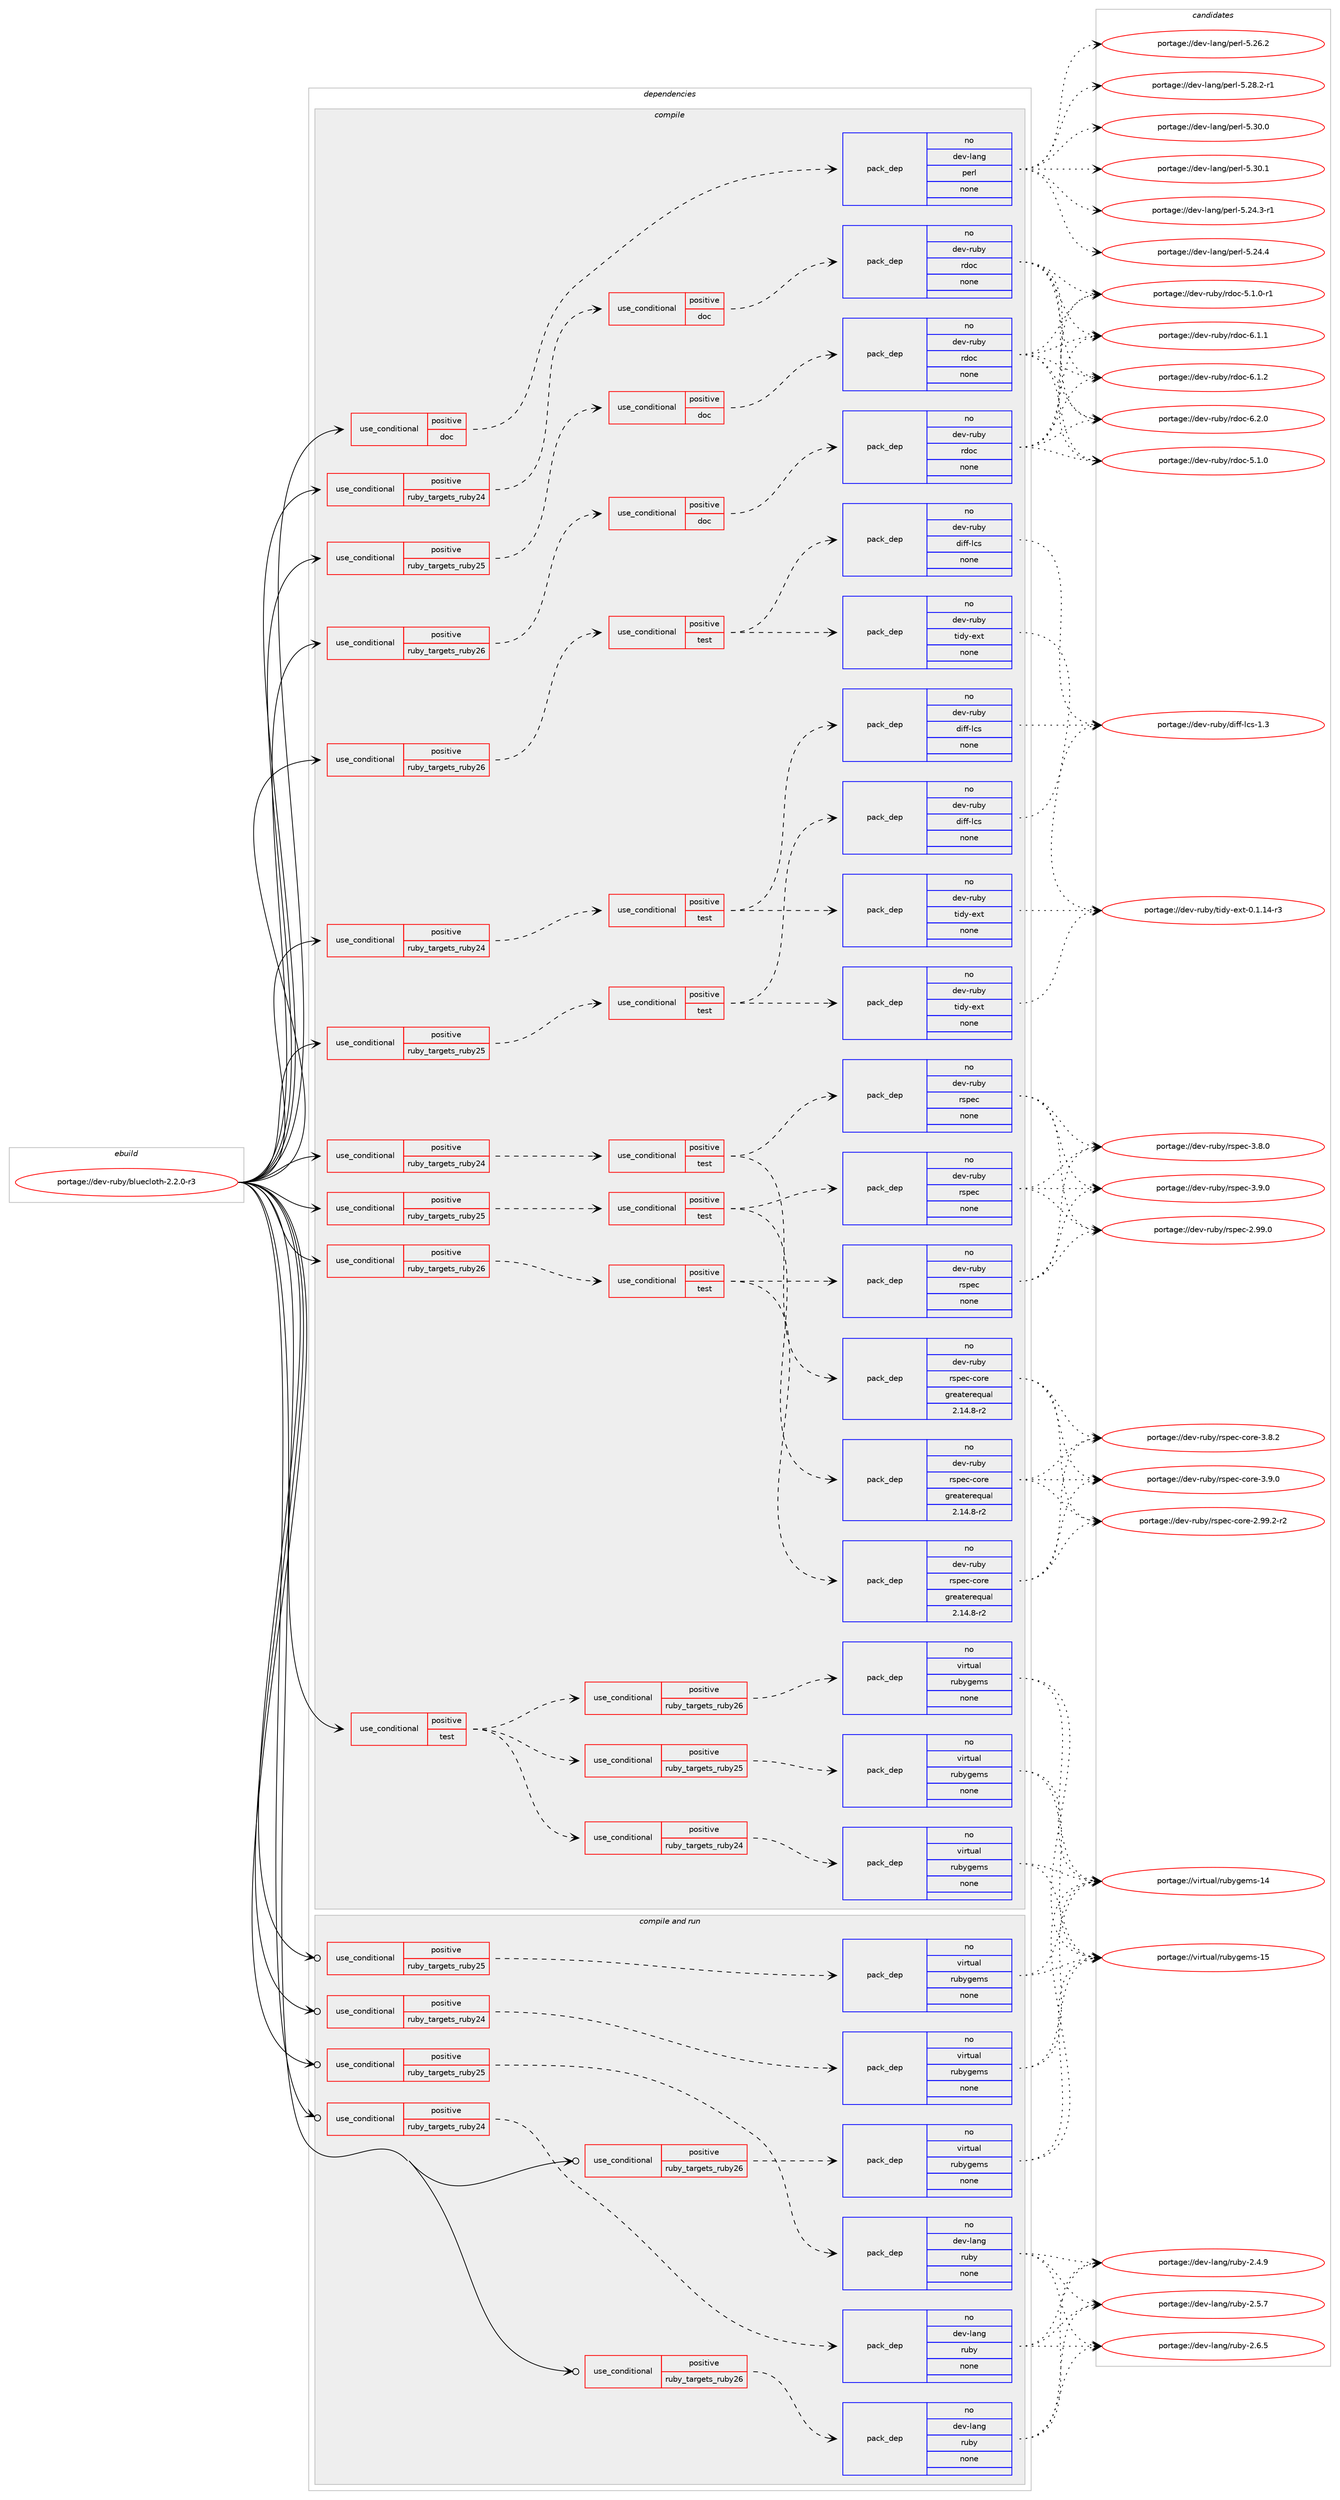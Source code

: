 digraph prolog {

# *************
# Graph options
# *************

newrank=true;
concentrate=true;
compound=true;
graph [rankdir=LR,fontname=Helvetica,fontsize=10,ranksep=1.5];#, ranksep=2.5, nodesep=0.2];
edge  [arrowhead=vee];
node  [fontname=Helvetica,fontsize=10];

# **********
# The ebuild
# **********

subgraph cluster_leftcol {
color=gray;
rank=same;
label=<<i>ebuild</i>>;
id [label="portage://dev-ruby/bluecloth-2.2.0-r3", color=red, width=4, href="../dev-ruby/bluecloth-2.2.0-r3.svg"];
}

# ****************
# The dependencies
# ****************

subgraph cluster_midcol {
color=gray;
label=<<i>dependencies</i>>;
subgraph cluster_compile {
fillcolor="#eeeeee";
style=filled;
label=<<i>compile</i>>;
subgraph cond48482 {
dependency214003 [label=<<TABLE BORDER="0" CELLBORDER="1" CELLSPACING="0" CELLPADDING="4"><TR><TD ROWSPAN="3" CELLPADDING="10">use_conditional</TD></TR><TR><TD>positive</TD></TR><TR><TD>doc</TD></TR></TABLE>>, shape=none, color=red];
subgraph pack162049 {
dependency214004 [label=<<TABLE BORDER="0" CELLBORDER="1" CELLSPACING="0" CELLPADDING="4" WIDTH="220"><TR><TD ROWSPAN="6" CELLPADDING="30">pack_dep</TD></TR><TR><TD WIDTH="110">no</TD></TR><TR><TD>dev-lang</TD></TR><TR><TD>perl</TD></TR><TR><TD>none</TD></TR><TR><TD></TD></TR></TABLE>>, shape=none, color=blue];
}
dependency214003:e -> dependency214004:w [weight=20,style="dashed",arrowhead="vee"];
}
id:e -> dependency214003:w [weight=20,style="solid",arrowhead="vee"];
subgraph cond48483 {
dependency214005 [label=<<TABLE BORDER="0" CELLBORDER="1" CELLSPACING="0" CELLPADDING="4"><TR><TD ROWSPAN="3" CELLPADDING="10">use_conditional</TD></TR><TR><TD>positive</TD></TR><TR><TD>ruby_targets_ruby24</TD></TR></TABLE>>, shape=none, color=red];
subgraph cond48484 {
dependency214006 [label=<<TABLE BORDER="0" CELLBORDER="1" CELLSPACING="0" CELLPADDING="4"><TR><TD ROWSPAN="3" CELLPADDING="10">use_conditional</TD></TR><TR><TD>positive</TD></TR><TR><TD>doc</TD></TR></TABLE>>, shape=none, color=red];
subgraph pack162050 {
dependency214007 [label=<<TABLE BORDER="0" CELLBORDER="1" CELLSPACING="0" CELLPADDING="4" WIDTH="220"><TR><TD ROWSPAN="6" CELLPADDING="30">pack_dep</TD></TR><TR><TD WIDTH="110">no</TD></TR><TR><TD>dev-ruby</TD></TR><TR><TD>rdoc</TD></TR><TR><TD>none</TD></TR><TR><TD></TD></TR></TABLE>>, shape=none, color=blue];
}
dependency214006:e -> dependency214007:w [weight=20,style="dashed",arrowhead="vee"];
}
dependency214005:e -> dependency214006:w [weight=20,style="dashed",arrowhead="vee"];
}
id:e -> dependency214005:w [weight=20,style="solid",arrowhead="vee"];
subgraph cond48485 {
dependency214008 [label=<<TABLE BORDER="0" CELLBORDER="1" CELLSPACING="0" CELLPADDING="4"><TR><TD ROWSPAN="3" CELLPADDING="10">use_conditional</TD></TR><TR><TD>positive</TD></TR><TR><TD>ruby_targets_ruby24</TD></TR></TABLE>>, shape=none, color=red];
subgraph cond48486 {
dependency214009 [label=<<TABLE BORDER="0" CELLBORDER="1" CELLSPACING="0" CELLPADDING="4"><TR><TD ROWSPAN="3" CELLPADDING="10">use_conditional</TD></TR><TR><TD>positive</TD></TR><TR><TD>test</TD></TR></TABLE>>, shape=none, color=red];
subgraph pack162051 {
dependency214010 [label=<<TABLE BORDER="0" CELLBORDER="1" CELLSPACING="0" CELLPADDING="4" WIDTH="220"><TR><TD ROWSPAN="6" CELLPADDING="30">pack_dep</TD></TR><TR><TD WIDTH="110">no</TD></TR><TR><TD>dev-ruby</TD></TR><TR><TD>diff-lcs</TD></TR><TR><TD>none</TD></TR><TR><TD></TD></TR></TABLE>>, shape=none, color=blue];
}
dependency214009:e -> dependency214010:w [weight=20,style="dashed",arrowhead="vee"];
subgraph pack162052 {
dependency214011 [label=<<TABLE BORDER="0" CELLBORDER="1" CELLSPACING="0" CELLPADDING="4" WIDTH="220"><TR><TD ROWSPAN="6" CELLPADDING="30">pack_dep</TD></TR><TR><TD WIDTH="110">no</TD></TR><TR><TD>dev-ruby</TD></TR><TR><TD>tidy-ext</TD></TR><TR><TD>none</TD></TR><TR><TD></TD></TR></TABLE>>, shape=none, color=blue];
}
dependency214009:e -> dependency214011:w [weight=20,style="dashed",arrowhead="vee"];
}
dependency214008:e -> dependency214009:w [weight=20,style="dashed",arrowhead="vee"];
}
id:e -> dependency214008:w [weight=20,style="solid",arrowhead="vee"];
subgraph cond48487 {
dependency214012 [label=<<TABLE BORDER="0" CELLBORDER="1" CELLSPACING="0" CELLPADDING="4"><TR><TD ROWSPAN="3" CELLPADDING="10">use_conditional</TD></TR><TR><TD>positive</TD></TR><TR><TD>ruby_targets_ruby24</TD></TR></TABLE>>, shape=none, color=red];
subgraph cond48488 {
dependency214013 [label=<<TABLE BORDER="0" CELLBORDER="1" CELLSPACING="0" CELLPADDING="4"><TR><TD ROWSPAN="3" CELLPADDING="10">use_conditional</TD></TR><TR><TD>positive</TD></TR><TR><TD>test</TD></TR></TABLE>>, shape=none, color=red];
subgraph pack162053 {
dependency214014 [label=<<TABLE BORDER="0" CELLBORDER="1" CELLSPACING="0" CELLPADDING="4" WIDTH="220"><TR><TD ROWSPAN="6" CELLPADDING="30">pack_dep</TD></TR><TR><TD WIDTH="110">no</TD></TR><TR><TD>dev-ruby</TD></TR><TR><TD>rspec</TD></TR><TR><TD>none</TD></TR><TR><TD></TD></TR></TABLE>>, shape=none, color=blue];
}
dependency214013:e -> dependency214014:w [weight=20,style="dashed",arrowhead="vee"];
subgraph pack162054 {
dependency214015 [label=<<TABLE BORDER="0" CELLBORDER="1" CELLSPACING="0" CELLPADDING="4" WIDTH="220"><TR><TD ROWSPAN="6" CELLPADDING="30">pack_dep</TD></TR><TR><TD WIDTH="110">no</TD></TR><TR><TD>dev-ruby</TD></TR><TR><TD>rspec-core</TD></TR><TR><TD>greaterequal</TD></TR><TR><TD>2.14.8-r2</TD></TR></TABLE>>, shape=none, color=blue];
}
dependency214013:e -> dependency214015:w [weight=20,style="dashed",arrowhead="vee"];
}
dependency214012:e -> dependency214013:w [weight=20,style="dashed",arrowhead="vee"];
}
id:e -> dependency214012:w [weight=20,style="solid",arrowhead="vee"];
subgraph cond48489 {
dependency214016 [label=<<TABLE BORDER="0" CELLBORDER="1" CELLSPACING="0" CELLPADDING="4"><TR><TD ROWSPAN="3" CELLPADDING="10">use_conditional</TD></TR><TR><TD>positive</TD></TR><TR><TD>ruby_targets_ruby25</TD></TR></TABLE>>, shape=none, color=red];
subgraph cond48490 {
dependency214017 [label=<<TABLE BORDER="0" CELLBORDER="1" CELLSPACING="0" CELLPADDING="4"><TR><TD ROWSPAN="3" CELLPADDING="10">use_conditional</TD></TR><TR><TD>positive</TD></TR><TR><TD>doc</TD></TR></TABLE>>, shape=none, color=red];
subgraph pack162055 {
dependency214018 [label=<<TABLE BORDER="0" CELLBORDER="1" CELLSPACING="0" CELLPADDING="4" WIDTH="220"><TR><TD ROWSPAN="6" CELLPADDING="30">pack_dep</TD></TR><TR><TD WIDTH="110">no</TD></TR><TR><TD>dev-ruby</TD></TR><TR><TD>rdoc</TD></TR><TR><TD>none</TD></TR><TR><TD></TD></TR></TABLE>>, shape=none, color=blue];
}
dependency214017:e -> dependency214018:w [weight=20,style="dashed",arrowhead="vee"];
}
dependency214016:e -> dependency214017:w [weight=20,style="dashed",arrowhead="vee"];
}
id:e -> dependency214016:w [weight=20,style="solid",arrowhead="vee"];
subgraph cond48491 {
dependency214019 [label=<<TABLE BORDER="0" CELLBORDER="1" CELLSPACING="0" CELLPADDING="4"><TR><TD ROWSPAN="3" CELLPADDING="10">use_conditional</TD></TR><TR><TD>positive</TD></TR><TR><TD>ruby_targets_ruby25</TD></TR></TABLE>>, shape=none, color=red];
subgraph cond48492 {
dependency214020 [label=<<TABLE BORDER="0" CELLBORDER="1" CELLSPACING="0" CELLPADDING="4"><TR><TD ROWSPAN="3" CELLPADDING="10">use_conditional</TD></TR><TR><TD>positive</TD></TR><TR><TD>test</TD></TR></TABLE>>, shape=none, color=red];
subgraph pack162056 {
dependency214021 [label=<<TABLE BORDER="0" CELLBORDER="1" CELLSPACING="0" CELLPADDING="4" WIDTH="220"><TR><TD ROWSPAN="6" CELLPADDING="30">pack_dep</TD></TR><TR><TD WIDTH="110">no</TD></TR><TR><TD>dev-ruby</TD></TR><TR><TD>diff-lcs</TD></TR><TR><TD>none</TD></TR><TR><TD></TD></TR></TABLE>>, shape=none, color=blue];
}
dependency214020:e -> dependency214021:w [weight=20,style="dashed",arrowhead="vee"];
subgraph pack162057 {
dependency214022 [label=<<TABLE BORDER="0" CELLBORDER="1" CELLSPACING="0" CELLPADDING="4" WIDTH="220"><TR><TD ROWSPAN="6" CELLPADDING="30">pack_dep</TD></TR><TR><TD WIDTH="110">no</TD></TR><TR><TD>dev-ruby</TD></TR><TR><TD>tidy-ext</TD></TR><TR><TD>none</TD></TR><TR><TD></TD></TR></TABLE>>, shape=none, color=blue];
}
dependency214020:e -> dependency214022:w [weight=20,style="dashed",arrowhead="vee"];
}
dependency214019:e -> dependency214020:w [weight=20,style="dashed",arrowhead="vee"];
}
id:e -> dependency214019:w [weight=20,style="solid",arrowhead="vee"];
subgraph cond48493 {
dependency214023 [label=<<TABLE BORDER="0" CELLBORDER="1" CELLSPACING="0" CELLPADDING="4"><TR><TD ROWSPAN="3" CELLPADDING="10">use_conditional</TD></TR><TR><TD>positive</TD></TR><TR><TD>ruby_targets_ruby25</TD></TR></TABLE>>, shape=none, color=red];
subgraph cond48494 {
dependency214024 [label=<<TABLE BORDER="0" CELLBORDER="1" CELLSPACING="0" CELLPADDING="4"><TR><TD ROWSPAN="3" CELLPADDING="10">use_conditional</TD></TR><TR><TD>positive</TD></TR><TR><TD>test</TD></TR></TABLE>>, shape=none, color=red];
subgraph pack162058 {
dependency214025 [label=<<TABLE BORDER="0" CELLBORDER="1" CELLSPACING="0" CELLPADDING="4" WIDTH="220"><TR><TD ROWSPAN="6" CELLPADDING="30">pack_dep</TD></TR><TR><TD WIDTH="110">no</TD></TR><TR><TD>dev-ruby</TD></TR><TR><TD>rspec</TD></TR><TR><TD>none</TD></TR><TR><TD></TD></TR></TABLE>>, shape=none, color=blue];
}
dependency214024:e -> dependency214025:w [weight=20,style="dashed",arrowhead="vee"];
subgraph pack162059 {
dependency214026 [label=<<TABLE BORDER="0" CELLBORDER="1" CELLSPACING="0" CELLPADDING="4" WIDTH="220"><TR><TD ROWSPAN="6" CELLPADDING="30">pack_dep</TD></TR><TR><TD WIDTH="110">no</TD></TR><TR><TD>dev-ruby</TD></TR><TR><TD>rspec-core</TD></TR><TR><TD>greaterequal</TD></TR><TR><TD>2.14.8-r2</TD></TR></TABLE>>, shape=none, color=blue];
}
dependency214024:e -> dependency214026:w [weight=20,style="dashed",arrowhead="vee"];
}
dependency214023:e -> dependency214024:w [weight=20,style="dashed",arrowhead="vee"];
}
id:e -> dependency214023:w [weight=20,style="solid",arrowhead="vee"];
subgraph cond48495 {
dependency214027 [label=<<TABLE BORDER="0" CELLBORDER="1" CELLSPACING="0" CELLPADDING="4"><TR><TD ROWSPAN="3" CELLPADDING="10">use_conditional</TD></TR><TR><TD>positive</TD></TR><TR><TD>ruby_targets_ruby26</TD></TR></TABLE>>, shape=none, color=red];
subgraph cond48496 {
dependency214028 [label=<<TABLE BORDER="0" CELLBORDER="1" CELLSPACING="0" CELLPADDING="4"><TR><TD ROWSPAN="3" CELLPADDING="10">use_conditional</TD></TR><TR><TD>positive</TD></TR><TR><TD>doc</TD></TR></TABLE>>, shape=none, color=red];
subgraph pack162060 {
dependency214029 [label=<<TABLE BORDER="0" CELLBORDER="1" CELLSPACING="0" CELLPADDING="4" WIDTH="220"><TR><TD ROWSPAN="6" CELLPADDING="30">pack_dep</TD></TR><TR><TD WIDTH="110">no</TD></TR><TR><TD>dev-ruby</TD></TR><TR><TD>rdoc</TD></TR><TR><TD>none</TD></TR><TR><TD></TD></TR></TABLE>>, shape=none, color=blue];
}
dependency214028:e -> dependency214029:w [weight=20,style="dashed",arrowhead="vee"];
}
dependency214027:e -> dependency214028:w [weight=20,style="dashed",arrowhead="vee"];
}
id:e -> dependency214027:w [weight=20,style="solid",arrowhead="vee"];
subgraph cond48497 {
dependency214030 [label=<<TABLE BORDER="0" CELLBORDER="1" CELLSPACING="0" CELLPADDING="4"><TR><TD ROWSPAN="3" CELLPADDING="10">use_conditional</TD></TR><TR><TD>positive</TD></TR><TR><TD>ruby_targets_ruby26</TD></TR></TABLE>>, shape=none, color=red];
subgraph cond48498 {
dependency214031 [label=<<TABLE BORDER="0" CELLBORDER="1" CELLSPACING="0" CELLPADDING="4"><TR><TD ROWSPAN="3" CELLPADDING="10">use_conditional</TD></TR><TR><TD>positive</TD></TR><TR><TD>test</TD></TR></TABLE>>, shape=none, color=red];
subgraph pack162061 {
dependency214032 [label=<<TABLE BORDER="0" CELLBORDER="1" CELLSPACING="0" CELLPADDING="4" WIDTH="220"><TR><TD ROWSPAN="6" CELLPADDING="30">pack_dep</TD></TR><TR><TD WIDTH="110">no</TD></TR><TR><TD>dev-ruby</TD></TR><TR><TD>diff-lcs</TD></TR><TR><TD>none</TD></TR><TR><TD></TD></TR></TABLE>>, shape=none, color=blue];
}
dependency214031:e -> dependency214032:w [weight=20,style="dashed",arrowhead="vee"];
subgraph pack162062 {
dependency214033 [label=<<TABLE BORDER="0" CELLBORDER="1" CELLSPACING="0" CELLPADDING="4" WIDTH="220"><TR><TD ROWSPAN="6" CELLPADDING="30">pack_dep</TD></TR><TR><TD WIDTH="110">no</TD></TR><TR><TD>dev-ruby</TD></TR><TR><TD>tidy-ext</TD></TR><TR><TD>none</TD></TR><TR><TD></TD></TR></TABLE>>, shape=none, color=blue];
}
dependency214031:e -> dependency214033:w [weight=20,style="dashed",arrowhead="vee"];
}
dependency214030:e -> dependency214031:w [weight=20,style="dashed",arrowhead="vee"];
}
id:e -> dependency214030:w [weight=20,style="solid",arrowhead="vee"];
subgraph cond48499 {
dependency214034 [label=<<TABLE BORDER="0" CELLBORDER="1" CELLSPACING="0" CELLPADDING="4"><TR><TD ROWSPAN="3" CELLPADDING="10">use_conditional</TD></TR><TR><TD>positive</TD></TR><TR><TD>ruby_targets_ruby26</TD></TR></TABLE>>, shape=none, color=red];
subgraph cond48500 {
dependency214035 [label=<<TABLE BORDER="0" CELLBORDER="1" CELLSPACING="0" CELLPADDING="4"><TR><TD ROWSPAN="3" CELLPADDING="10">use_conditional</TD></TR><TR><TD>positive</TD></TR><TR><TD>test</TD></TR></TABLE>>, shape=none, color=red];
subgraph pack162063 {
dependency214036 [label=<<TABLE BORDER="0" CELLBORDER="1" CELLSPACING="0" CELLPADDING="4" WIDTH="220"><TR><TD ROWSPAN="6" CELLPADDING="30">pack_dep</TD></TR><TR><TD WIDTH="110">no</TD></TR><TR><TD>dev-ruby</TD></TR><TR><TD>rspec</TD></TR><TR><TD>none</TD></TR><TR><TD></TD></TR></TABLE>>, shape=none, color=blue];
}
dependency214035:e -> dependency214036:w [weight=20,style="dashed",arrowhead="vee"];
subgraph pack162064 {
dependency214037 [label=<<TABLE BORDER="0" CELLBORDER="1" CELLSPACING="0" CELLPADDING="4" WIDTH="220"><TR><TD ROWSPAN="6" CELLPADDING="30">pack_dep</TD></TR><TR><TD WIDTH="110">no</TD></TR><TR><TD>dev-ruby</TD></TR><TR><TD>rspec-core</TD></TR><TR><TD>greaterequal</TD></TR><TR><TD>2.14.8-r2</TD></TR></TABLE>>, shape=none, color=blue];
}
dependency214035:e -> dependency214037:w [weight=20,style="dashed",arrowhead="vee"];
}
dependency214034:e -> dependency214035:w [weight=20,style="dashed",arrowhead="vee"];
}
id:e -> dependency214034:w [weight=20,style="solid",arrowhead="vee"];
subgraph cond48501 {
dependency214038 [label=<<TABLE BORDER="0" CELLBORDER="1" CELLSPACING="0" CELLPADDING="4"><TR><TD ROWSPAN="3" CELLPADDING="10">use_conditional</TD></TR><TR><TD>positive</TD></TR><TR><TD>test</TD></TR></TABLE>>, shape=none, color=red];
subgraph cond48502 {
dependency214039 [label=<<TABLE BORDER="0" CELLBORDER="1" CELLSPACING="0" CELLPADDING="4"><TR><TD ROWSPAN="3" CELLPADDING="10">use_conditional</TD></TR><TR><TD>positive</TD></TR><TR><TD>ruby_targets_ruby24</TD></TR></TABLE>>, shape=none, color=red];
subgraph pack162065 {
dependency214040 [label=<<TABLE BORDER="0" CELLBORDER="1" CELLSPACING="0" CELLPADDING="4" WIDTH="220"><TR><TD ROWSPAN="6" CELLPADDING="30">pack_dep</TD></TR><TR><TD WIDTH="110">no</TD></TR><TR><TD>virtual</TD></TR><TR><TD>rubygems</TD></TR><TR><TD>none</TD></TR><TR><TD></TD></TR></TABLE>>, shape=none, color=blue];
}
dependency214039:e -> dependency214040:w [weight=20,style="dashed",arrowhead="vee"];
}
dependency214038:e -> dependency214039:w [weight=20,style="dashed",arrowhead="vee"];
subgraph cond48503 {
dependency214041 [label=<<TABLE BORDER="0" CELLBORDER="1" CELLSPACING="0" CELLPADDING="4"><TR><TD ROWSPAN="3" CELLPADDING="10">use_conditional</TD></TR><TR><TD>positive</TD></TR><TR><TD>ruby_targets_ruby25</TD></TR></TABLE>>, shape=none, color=red];
subgraph pack162066 {
dependency214042 [label=<<TABLE BORDER="0" CELLBORDER="1" CELLSPACING="0" CELLPADDING="4" WIDTH="220"><TR><TD ROWSPAN="6" CELLPADDING="30">pack_dep</TD></TR><TR><TD WIDTH="110">no</TD></TR><TR><TD>virtual</TD></TR><TR><TD>rubygems</TD></TR><TR><TD>none</TD></TR><TR><TD></TD></TR></TABLE>>, shape=none, color=blue];
}
dependency214041:e -> dependency214042:w [weight=20,style="dashed",arrowhead="vee"];
}
dependency214038:e -> dependency214041:w [weight=20,style="dashed",arrowhead="vee"];
subgraph cond48504 {
dependency214043 [label=<<TABLE BORDER="0" CELLBORDER="1" CELLSPACING="0" CELLPADDING="4"><TR><TD ROWSPAN="3" CELLPADDING="10">use_conditional</TD></TR><TR><TD>positive</TD></TR><TR><TD>ruby_targets_ruby26</TD></TR></TABLE>>, shape=none, color=red];
subgraph pack162067 {
dependency214044 [label=<<TABLE BORDER="0" CELLBORDER="1" CELLSPACING="0" CELLPADDING="4" WIDTH="220"><TR><TD ROWSPAN="6" CELLPADDING="30">pack_dep</TD></TR><TR><TD WIDTH="110">no</TD></TR><TR><TD>virtual</TD></TR><TR><TD>rubygems</TD></TR><TR><TD>none</TD></TR><TR><TD></TD></TR></TABLE>>, shape=none, color=blue];
}
dependency214043:e -> dependency214044:w [weight=20,style="dashed",arrowhead="vee"];
}
dependency214038:e -> dependency214043:w [weight=20,style="dashed",arrowhead="vee"];
}
id:e -> dependency214038:w [weight=20,style="solid",arrowhead="vee"];
}
subgraph cluster_compileandrun {
fillcolor="#eeeeee";
style=filled;
label=<<i>compile and run</i>>;
subgraph cond48505 {
dependency214045 [label=<<TABLE BORDER="0" CELLBORDER="1" CELLSPACING="0" CELLPADDING="4"><TR><TD ROWSPAN="3" CELLPADDING="10">use_conditional</TD></TR><TR><TD>positive</TD></TR><TR><TD>ruby_targets_ruby24</TD></TR></TABLE>>, shape=none, color=red];
subgraph pack162068 {
dependency214046 [label=<<TABLE BORDER="0" CELLBORDER="1" CELLSPACING="0" CELLPADDING="4" WIDTH="220"><TR><TD ROWSPAN="6" CELLPADDING="30">pack_dep</TD></TR><TR><TD WIDTH="110">no</TD></TR><TR><TD>dev-lang</TD></TR><TR><TD>ruby</TD></TR><TR><TD>none</TD></TR><TR><TD></TD></TR></TABLE>>, shape=none, color=blue];
}
dependency214045:e -> dependency214046:w [weight=20,style="dashed",arrowhead="vee"];
}
id:e -> dependency214045:w [weight=20,style="solid",arrowhead="odotvee"];
subgraph cond48506 {
dependency214047 [label=<<TABLE BORDER="0" CELLBORDER="1" CELLSPACING="0" CELLPADDING="4"><TR><TD ROWSPAN="3" CELLPADDING="10">use_conditional</TD></TR><TR><TD>positive</TD></TR><TR><TD>ruby_targets_ruby24</TD></TR></TABLE>>, shape=none, color=red];
subgraph pack162069 {
dependency214048 [label=<<TABLE BORDER="0" CELLBORDER="1" CELLSPACING="0" CELLPADDING="4" WIDTH="220"><TR><TD ROWSPAN="6" CELLPADDING="30">pack_dep</TD></TR><TR><TD WIDTH="110">no</TD></TR><TR><TD>virtual</TD></TR><TR><TD>rubygems</TD></TR><TR><TD>none</TD></TR><TR><TD></TD></TR></TABLE>>, shape=none, color=blue];
}
dependency214047:e -> dependency214048:w [weight=20,style="dashed",arrowhead="vee"];
}
id:e -> dependency214047:w [weight=20,style="solid",arrowhead="odotvee"];
subgraph cond48507 {
dependency214049 [label=<<TABLE BORDER="0" CELLBORDER="1" CELLSPACING="0" CELLPADDING="4"><TR><TD ROWSPAN="3" CELLPADDING="10">use_conditional</TD></TR><TR><TD>positive</TD></TR><TR><TD>ruby_targets_ruby25</TD></TR></TABLE>>, shape=none, color=red];
subgraph pack162070 {
dependency214050 [label=<<TABLE BORDER="0" CELLBORDER="1" CELLSPACING="0" CELLPADDING="4" WIDTH="220"><TR><TD ROWSPAN="6" CELLPADDING="30">pack_dep</TD></TR><TR><TD WIDTH="110">no</TD></TR><TR><TD>dev-lang</TD></TR><TR><TD>ruby</TD></TR><TR><TD>none</TD></TR><TR><TD></TD></TR></TABLE>>, shape=none, color=blue];
}
dependency214049:e -> dependency214050:w [weight=20,style="dashed",arrowhead="vee"];
}
id:e -> dependency214049:w [weight=20,style="solid",arrowhead="odotvee"];
subgraph cond48508 {
dependency214051 [label=<<TABLE BORDER="0" CELLBORDER="1" CELLSPACING="0" CELLPADDING="4"><TR><TD ROWSPAN="3" CELLPADDING="10">use_conditional</TD></TR><TR><TD>positive</TD></TR><TR><TD>ruby_targets_ruby25</TD></TR></TABLE>>, shape=none, color=red];
subgraph pack162071 {
dependency214052 [label=<<TABLE BORDER="0" CELLBORDER="1" CELLSPACING="0" CELLPADDING="4" WIDTH="220"><TR><TD ROWSPAN="6" CELLPADDING="30">pack_dep</TD></TR><TR><TD WIDTH="110">no</TD></TR><TR><TD>virtual</TD></TR><TR><TD>rubygems</TD></TR><TR><TD>none</TD></TR><TR><TD></TD></TR></TABLE>>, shape=none, color=blue];
}
dependency214051:e -> dependency214052:w [weight=20,style="dashed",arrowhead="vee"];
}
id:e -> dependency214051:w [weight=20,style="solid",arrowhead="odotvee"];
subgraph cond48509 {
dependency214053 [label=<<TABLE BORDER="0" CELLBORDER="1" CELLSPACING="0" CELLPADDING="4"><TR><TD ROWSPAN="3" CELLPADDING="10">use_conditional</TD></TR><TR><TD>positive</TD></TR><TR><TD>ruby_targets_ruby26</TD></TR></TABLE>>, shape=none, color=red];
subgraph pack162072 {
dependency214054 [label=<<TABLE BORDER="0" CELLBORDER="1" CELLSPACING="0" CELLPADDING="4" WIDTH="220"><TR><TD ROWSPAN="6" CELLPADDING="30">pack_dep</TD></TR><TR><TD WIDTH="110">no</TD></TR><TR><TD>dev-lang</TD></TR><TR><TD>ruby</TD></TR><TR><TD>none</TD></TR><TR><TD></TD></TR></TABLE>>, shape=none, color=blue];
}
dependency214053:e -> dependency214054:w [weight=20,style="dashed",arrowhead="vee"];
}
id:e -> dependency214053:w [weight=20,style="solid",arrowhead="odotvee"];
subgraph cond48510 {
dependency214055 [label=<<TABLE BORDER="0" CELLBORDER="1" CELLSPACING="0" CELLPADDING="4"><TR><TD ROWSPAN="3" CELLPADDING="10">use_conditional</TD></TR><TR><TD>positive</TD></TR><TR><TD>ruby_targets_ruby26</TD></TR></TABLE>>, shape=none, color=red];
subgraph pack162073 {
dependency214056 [label=<<TABLE BORDER="0" CELLBORDER="1" CELLSPACING="0" CELLPADDING="4" WIDTH="220"><TR><TD ROWSPAN="6" CELLPADDING="30">pack_dep</TD></TR><TR><TD WIDTH="110">no</TD></TR><TR><TD>virtual</TD></TR><TR><TD>rubygems</TD></TR><TR><TD>none</TD></TR><TR><TD></TD></TR></TABLE>>, shape=none, color=blue];
}
dependency214055:e -> dependency214056:w [weight=20,style="dashed",arrowhead="vee"];
}
id:e -> dependency214055:w [weight=20,style="solid",arrowhead="odotvee"];
}
subgraph cluster_run {
fillcolor="#eeeeee";
style=filled;
label=<<i>run</i>>;
}
}

# **************
# The candidates
# **************

subgraph cluster_choices {
rank=same;
color=gray;
label=<<i>candidates</i>>;

subgraph choice162049 {
color=black;
nodesep=1;
choiceportage100101118451089711010347112101114108455346505246514511449 [label="portage://dev-lang/perl-5.24.3-r1", color=red, width=4,href="../dev-lang/perl-5.24.3-r1.svg"];
choiceportage10010111845108971101034711210111410845534650524652 [label="portage://dev-lang/perl-5.24.4", color=red, width=4,href="../dev-lang/perl-5.24.4.svg"];
choiceportage10010111845108971101034711210111410845534650544650 [label="portage://dev-lang/perl-5.26.2", color=red, width=4,href="../dev-lang/perl-5.26.2.svg"];
choiceportage100101118451089711010347112101114108455346505646504511449 [label="portage://dev-lang/perl-5.28.2-r1", color=red, width=4,href="../dev-lang/perl-5.28.2-r1.svg"];
choiceportage10010111845108971101034711210111410845534651484648 [label="portage://dev-lang/perl-5.30.0", color=red, width=4,href="../dev-lang/perl-5.30.0.svg"];
choiceportage10010111845108971101034711210111410845534651484649 [label="portage://dev-lang/perl-5.30.1", color=red, width=4,href="../dev-lang/perl-5.30.1.svg"];
dependency214004:e -> choiceportage100101118451089711010347112101114108455346505246514511449:w [style=dotted,weight="100"];
dependency214004:e -> choiceportage10010111845108971101034711210111410845534650524652:w [style=dotted,weight="100"];
dependency214004:e -> choiceportage10010111845108971101034711210111410845534650544650:w [style=dotted,weight="100"];
dependency214004:e -> choiceportage100101118451089711010347112101114108455346505646504511449:w [style=dotted,weight="100"];
dependency214004:e -> choiceportage10010111845108971101034711210111410845534651484648:w [style=dotted,weight="100"];
dependency214004:e -> choiceportage10010111845108971101034711210111410845534651484649:w [style=dotted,weight="100"];
}
subgraph choice162050 {
color=black;
nodesep=1;
choiceportage10010111845114117981214711410011199455346494648 [label="portage://dev-ruby/rdoc-5.1.0", color=red, width=4,href="../dev-ruby/rdoc-5.1.0.svg"];
choiceportage100101118451141179812147114100111994553464946484511449 [label="portage://dev-ruby/rdoc-5.1.0-r1", color=red, width=4,href="../dev-ruby/rdoc-5.1.0-r1.svg"];
choiceportage10010111845114117981214711410011199455446494649 [label="portage://dev-ruby/rdoc-6.1.1", color=red, width=4,href="../dev-ruby/rdoc-6.1.1.svg"];
choiceportage10010111845114117981214711410011199455446494650 [label="portage://dev-ruby/rdoc-6.1.2", color=red, width=4,href="../dev-ruby/rdoc-6.1.2.svg"];
choiceportage10010111845114117981214711410011199455446504648 [label="portage://dev-ruby/rdoc-6.2.0", color=red, width=4,href="../dev-ruby/rdoc-6.2.0.svg"];
dependency214007:e -> choiceportage10010111845114117981214711410011199455346494648:w [style=dotted,weight="100"];
dependency214007:e -> choiceportage100101118451141179812147114100111994553464946484511449:w [style=dotted,weight="100"];
dependency214007:e -> choiceportage10010111845114117981214711410011199455446494649:w [style=dotted,weight="100"];
dependency214007:e -> choiceportage10010111845114117981214711410011199455446494650:w [style=dotted,weight="100"];
dependency214007:e -> choiceportage10010111845114117981214711410011199455446504648:w [style=dotted,weight="100"];
}
subgraph choice162051 {
color=black;
nodesep=1;
choiceportage100101118451141179812147100105102102451089911545494651 [label="portage://dev-ruby/diff-lcs-1.3", color=red, width=4,href="../dev-ruby/diff-lcs-1.3.svg"];
dependency214010:e -> choiceportage100101118451141179812147100105102102451089911545494651:w [style=dotted,weight="100"];
}
subgraph choice162052 {
color=black;
nodesep=1;
choiceportage10010111845114117981214711610510012145101120116454846494649524511451 [label="portage://dev-ruby/tidy-ext-0.1.14-r3", color=red, width=4,href="../dev-ruby/tidy-ext-0.1.14-r3.svg"];
dependency214011:e -> choiceportage10010111845114117981214711610510012145101120116454846494649524511451:w [style=dotted,weight="100"];
}
subgraph choice162053 {
color=black;
nodesep=1;
choiceportage1001011184511411798121471141151121019945504657574648 [label="portage://dev-ruby/rspec-2.99.0", color=red, width=4,href="../dev-ruby/rspec-2.99.0.svg"];
choiceportage10010111845114117981214711411511210199455146564648 [label="portage://dev-ruby/rspec-3.8.0", color=red, width=4,href="../dev-ruby/rspec-3.8.0.svg"];
choiceportage10010111845114117981214711411511210199455146574648 [label="portage://dev-ruby/rspec-3.9.0", color=red, width=4,href="../dev-ruby/rspec-3.9.0.svg"];
dependency214014:e -> choiceportage1001011184511411798121471141151121019945504657574648:w [style=dotted,weight="100"];
dependency214014:e -> choiceportage10010111845114117981214711411511210199455146564648:w [style=dotted,weight="100"];
dependency214014:e -> choiceportage10010111845114117981214711411511210199455146574648:w [style=dotted,weight="100"];
}
subgraph choice162054 {
color=black;
nodesep=1;
choiceportage100101118451141179812147114115112101994599111114101455046575746504511450 [label="portage://dev-ruby/rspec-core-2.99.2-r2", color=red, width=4,href="../dev-ruby/rspec-core-2.99.2-r2.svg"];
choiceportage100101118451141179812147114115112101994599111114101455146564650 [label="portage://dev-ruby/rspec-core-3.8.2", color=red, width=4,href="../dev-ruby/rspec-core-3.8.2.svg"];
choiceportage100101118451141179812147114115112101994599111114101455146574648 [label="portage://dev-ruby/rspec-core-3.9.0", color=red, width=4,href="../dev-ruby/rspec-core-3.9.0.svg"];
dependency214015:e -> choiceportage100101118451141179812147114115112101994599111114101455046575746504511450:w [style=dotted,weight="100"];
dependency214015:e -> choiceportage100101118451141179812147114115112101994599111114101455146564650:w [style=dotted,weight="100"];
dependency214015:e -> choiceportage100101118451141179812147114115112101994599111114101455146574648:w [style=dotted,weight="100"];
}
subgraph choice162055 {
color=black;
nodesep=1;
choiceportage10010111845114117981214711410011199455346494648 [label="portage://dev-ruby/rdoc-5.1.0", color=red, width=4,href="../dev-ruby/rdoc-5.1.0.svg"];
choiceportage100101118451141179812147114100111994553464946484511449 [label="portage://dev-ruby/rdoc-5.1.0-r1", color=red, width=4,href="../dev-ruby/rdoc-5.1.0-r1.svg"];
choiceportage10010111845114117981214711410011199455446494649 [label="portage://dev-ruby/rdoc-6.1.1", color=red, width=4,href="../dev-ruby/rdoc-6.1.1.svg"];
choiceportage10010111845114117981214711410011199455446494650 [label="portage://dev-ruby/rdoc-6.1.2", color=red, width=4,href="../dev-ruby/rdoc-6.1.2.svg"];
choiceportage10010111845114117981214711410011199455446504648 [label="portage://dev-ruby/rdoc-6.2.0", color=red, width=4,href="../dev-ruby/rdoc-6.2.0.svg"];
dependency214018:e -> choiceportage10010111845114117981214711410011199455346494648:w [style=dotted,weight="100"];
dependency214018:e -> choiceportage100101118451141179812147114100111994553464946484511449:w [style=dotted,weight="100"];
dependency214018:e -> choiceportage10010111845114117981214711410011199455446494649:w [style=dotted,weight="100"];
dependency214018:e -> choiceportage10010111845114117981214711410011199455446494650:w [style=dotted,weight="100"];
dependency214018:e -> choiceportage10010111845114117981214711410011199455446504648:w [style=dotted,weight="100"];
}
subgraph choice162056 {
color=black;
nodesep=1;
choiceportage100101118451141179812147100105102102451089911545494651 [label="portage://dev-ruby/diff-lcs-1.3", color=red, width=4,href="../dev-ruby/diff-lcs-1.3.svg"];
dependency214021:e -> choiceportage100101118451141179812147100105102102451089911545494651:w [style=dotted,weight="100"];
}
subgraph choice162057 {
color=black;
nodesep=1;
choiceportage10010111845114117981214711610510012145101120116454846494649524511451 [label="portage://dev-ruby/tidy-ext-0.1.14-r3", color=red, width=4,href="../dev-ruby/tidy-ext-0.1.14-r3.svg"];
dependency214022:e -> choiceportage10010111845114117981214711610510012145101120116454846494649524511451:w [style=dotted,weight="100"];
}
subgraph choice162058 {
color=black;
nodesep=1;
choiceportage1001011184511411798121471141151121019945504657574648 [label="portage://dev-ruby/rspec-2.99.0", color=red, width=4,href="../dev-ruby/rspec-2.99.0.svg"];
choiceportage10010111845114117981214711411511210199455146564648 [label="portage://dev-ruby/rspec-3.8.0", color=red, width=4,href="../dev-ruby/rspec-3.8.0.svg"];
choiceportage10010111845114117981214711411511210199455146574648 [label="portage://dev-ruby/rspec-3.9.0", color=red, width=4,href="../dev-ruby/rspec-3.9.0.svg"];
dependency214025:e -> choiceportage1001011184511411798121471141151121019945504657574648:w [style=dotted,weight="100"];
dependency214025:e -> choiceportage10010111845114117981214711411511210199455146564648:w [style=dotted,weight="100"];
dependency214025:e -> choiceportage10010111845114117981214711411511210199455146574648:w [style=dotted,weight="100"];
}
subgraph choice162059 {
color=black;
nodesep=1;
choiceportage100101118451141179812147114115112101994599111114101455046575746504511450 [label="portage://dev-ruby/rspec-core-2.99.2-r2", color=red, width=4,href="../dev-ruby/rspec-core-2.99.2-r2.svg"];
choiceportage100101118451141179812147114115112101994599111114101455146564650 [label="portage://dev-ruby/rspec-core-3.8.2", color=red, width=4,href="../dev-ruby/rspec-core-3.8.2.svg"];
choiceportage100101118451141179812147114115112101994599111114101455146574648 [label="portage://dev-ruby/rspec-core-3.9.0", color=red, width=4,href="../dev-ruby/rspec-core-3.9.0.svg"];
dependency214026:e -> choiceportage100101118451141179812147114115112101994599111114101455046575746504511450:w [style=dotted,weight="100"];
dependency214026:e -> choiceportage100101118451141179812147114115112101994599111114101455146564650:w [style=dotted,weight="100"];
dependency214026:e -> choiceportage100101118451141179812147114115112101994599111114101455146574648:w [style=dotted,weight="100"];
}
subgraph choice162060 {
color=black;
nodesep=1;
choiceportage10010111845114117981214711410011199455346494648 [label="portage://dev-ruby/rdoc-5.1.0", color=red, width=4,href="../dev-ruby/rdoc-5.1.0.svg"];
choiceportage100101118451141179812147114100111994553464946484511449 [label="portage://dev-ruby/rdoc-5.1.0-r1", color=red, width=4,href="../dev-ruby/rdoc-5.1.0-r1.svg"];
choiceportage10010111845114117981214711410011199455446494649 [label="portage://dev-ruby/rdoc-6.1.1", color=red, width=4,href="../dev-ruby/rdoc-6.1.1.svg"];
choiceportage10010111845114117981214711410011199455446494650 [label="portage://dev-ruby/rdoc-6.1.2", color=red, width=4,href="../dev-ruby/rdoc-6.1.2.svg"];
choiceportage10010111845114117981214711410011199455446504648 [label="portage://dev-ruby/rdoc-6.2.0", color=red, width=4,href="../dev-ruby/rdoc-6.2.0.svg"];
dependency214029:e -> choiceportage10010111845114117981214711410011199455346494648:w [style=dotted,weight="100"];
dependency214029:e -> choiceportage100101118451141179812147114100111994553464946484511449:w [style=dotted,weight="100"];
dependency214029:e -> choiceportage10010111845114117981214711410011199455446494649:w [style=dotted,weight="100"];
dependency214029:e -> choiceportage10010111845114117981214711410011199455446494650:w [style=dotted,weight="100"];
dependency214029:e -> choiceportage10010111845114117981214711410011199455446504648:w [style=dotted,weight="100"];
}
subgraph choice162061 {
color=black;
nodesep=1;
choiceportage100101118451141179812147100105102102451089911545494651 [label="portage://dev-ruby/diff-lcs-1.3", color=red, width=4,href="../dev-ruby/diff-lcs-1.3.svg"];
dependency214032:e -> choiceportage100101118451141179812147100105102102451089911545494651:w [style=dotted,weight="100"];
}
subgraph choice162062 {
color=black;
nodesep=1;
choiceportage10010111845114117981214711610510012145101120116454846494649524511451 [label="portage://dev-ruby/tidy-ext-0.1.14-r3", color=red, width=4,href="../dev-ruby/tidy-ext-0.1.14-r3.svg"];
dependency214033:e -> choiceportage10010111845114117981214711610510012145101120116454846494649524511451:w [style=dotted,weight="100"];
}
subgraph choice162063 {
color=black;
nodesep=1;
choiceportage1001011184511411798121471141151121019945504657574648 [label="portage://dev-ruby/rspec-2.99.0", color=red, width=4,href="../dev-ruby/rspec-2.99.0.svg"];
choiceportage10010111845114117981214711411511210199455146564648 [label="portage://dev-ruby/rspec-3.8.0", color=red, width=4,href="../dev-ruby/rspec-3.8.0.svg"];
choiceportage10010111845114117981214711411511210199455146574648 [label="portage://dev-ruby/rspec-3.9.0", color=red, width=4,href="../dev-ruby/rspec-3.9.0.svg"];
dependency214036:e -> choiceportage1001011184511411798121471141151121019945504657574648:w [style=dotted,weight="100"];
dependency214036:e -> choiceportage10010111845114117981214711411511210199455146564648:w [style=dotted,weight="100"];
dependency214036:e -> choiceportage10010111845114117981214711411511210199455146574648:w [style=dotted,weight="100"];
}
subgraph choice162064 {
color=black;
nodesep=1;
choiceportage100101118451141179812147114115112101994599111114101455046575746504511450 [label="portage://dev-ruby/rspec-core-2.99.2-r2", color=red, width=4,href="../dev-ruby/rspec-core-2.99.2-r2.svg"];
choiceportage100101118451141179812147114115112101994599111114101455146564650 [label="portage://dev-ruby/rspec-core-3.8.2", color=red, width=4,href="../dev-ruby/rspec-core-3.8.2.svg"];
choiceportage100101118451141179812147114115112101994599111114101455146574648 [label="portage://dev-ruby/rspec-core-3.9.0", color=red, width=4,href="../dev-ruby/rspec-core-3.9.0.svg"];
dependency214037:e -> choiceportage100101118451141179812147114115112101994599111114101455046575746504511450:w [style=dotted,weight="100"];
dependency214037:e -> choiceportage100101118451141179812147114115112101994599111114101455146564650:w [style=dotted,weight="100"];
dependency214037:e -> choiceportage100101118451141179812147114115112101994599111114101455146574648:w [style=dotted,weight="100"];
}
subgraph choice162065 {
color=black;
nodesep=1;
choiceportage118105114116117971084711411798121103101109115454952 [label="portage://virtual/rubygems-14", color=red, width=4,href="../virtual/rubygems-14.svg"];
choiceportage118105114116117971084711411798121103101109115454953 [label="portage://virtual/rubygems-15", color=red, width=4,href="../virtual/rubygems-15.svg"];
dependency214040:e -> choiceportage118105114116117971084711411798121103101109115454952:w [style=dotted,weight="100"];
dependency214040:e -> choiceportage118105114116117971084711411798121103101109115454953:w [style=dotted,weight="100"];
}
subgraph choice162066 {
color=black;
nodesep=1;
choiceportage118105114116117971084711411798121103101109115454952 [label="portage://virtual/rubygems-14", color=red, width=4,href="../virtual/rubygems-14.svg"];
choiceportage118105114116117971084711411798121103101109115454953 [label="portage://virtual/rubygems-15", color=red, width=4,href="../virtual/rubygems-15.svg"];
dependency214042:e -> choiceportage118105114116117971084711411798121103101109115454952:w [style=dotted,weight="100"];
dependency214042:e -> choiceportage118105114116117971084711411798121103101109115454953:w [style=dotted,weight="100"];
}
subgraph choice162067 {
color=black;
nodesep=1;
choiceportage118105114116117971084711411798121103101109115454952 [label="portage://virtual/rubygems-14", color=red, width=4,href="../virtual/rubygems-14.svg"];
choiceportage118105114116117971084711411798121103101109115454953 [label="portage://virtual/rubygems-15", color=red, width=4,href="../virtual/rubygems-15.svg"];
dependency214044:e -> choiceportage118105114116117971084711411798121103101109115454952:w [style=dotted,weight="100"];
dependency214044:e -> choiceportage118105114116117971084711411798121103101109115454953:w [style=dotted,weight="100"];
}
subgraph choice162068 {
color=black;
nodesep=1;
choiceportage10010111845108971101034711411798121455046524657 [label="portage://dev-lang/ruby-2.4.9", color=red, width=4,href="../dev-lang/ruby-2.4.9.svg"];
choiceportage10010111845108971101034711411798121455046534655 [label="portage://dev-lang/ruby-2.5.7", color=red, width=4,href="../dev-lang/ruby-2.5.7.svg"];
choiceportage10010111845108971101034711411798121455046544653 [label="portage://dev-lang/ruby-2.6.5", color=red, width=4,href="../dev-lang/ruby-2.6.5.svg"];
dependency214046:e -> choiceportage10010111845108971101034711411798121455046524657:w [style=dotted,weight="100"];
dependency214046:e -> choiceportage10010111845108971101034711411798121455046534655:w [style=dotted,weight="100"];
dependency214046:e -> choiceportage10010111845108971101034711411798121455046544653:w [style=dotted,weight="100"];
}
subgraph choice162069 {
color=black;
nodesep=1;
choiceportage118105114116117971084711411798121103101109115454952 [label="portage://virtual/rubygems-14", color=red, width=4,href="../virtual/rubygems-14.svg"];
choiceportage118105114116117971084711411798121103101109115454953 [label="portage://virtual/rubygems-15", color=red, width=4,href="../virtual/rubygems-15.svg"];
dependency214048:e -> choiceportage118105114116117971084711411798121103101109115454952:w [style=dotted,weight="100"];
dependency214048:e -> choiceportage118105114116117971084711411798121103101109115454953:w [style=dotted,weight="100"];
}
subgraph choice162070 {
color=black;
nodesep=1;
choiceportage10010111845108971101034711411798121455046524657 [label="portage://dev-lang/ruby-2.4.9", color=red, width=4,href="../dev-lang/ruby-2.4.9.svg"];
choiceportage10010111845108971101034711411798121455046534655 [label="portage://dev-lang/ruby-2.5.7", color=red, width=4,href="../dev-lang/ruby-2.5.7.svg"];
choiceportage10010111845108971101034711411798121455046544653 [label="portage://dev-lang/ruby-2.6.5", color=red, width=4,href="../dev-lang/ruby-2.6.5.svg"];
dependency214050:e -> choiceportage10010111845108971101034711411798121455046524657:w [style=dotted,weight="100"];
dependency214050:e -> choiceportage10010111845108971101034711411798121455046534655:w [style=dotted,weight="100"];
dependency214050:e -> choiceportage10010111845108971101034711411798121455046544653:w [style=dotted,weight="100"];
}
subgraph choice162071 {
color=black;
nodesep=1;
choiceportage118105114116117971084711411798121103101109115454952 [label="portage://virtual/rubygems-14", color=red, width=4,href="../virtual/rubygems-14.svg"];
choiceportage118105114116117971084711411798121103101109115454953 [label="portage://virtual/rubygems-15", color=red, width=4,href="../virtual/rubygems-15.svg"];
dependency214052:e -> choiceportage118105114116117971084711411798121103101109115454952:w [style=dotted,weight="100"];
dependency214052:e -> choiceportage118105114116117971084711411798121103101109115454953:w [style=dotted,weight="100"];
}
subgraph choice162072 {
color=black;
nodesep=1;
choiceportage10010111845108971101034711411798121455046524657 [label="portage://dev-lang/ruby-2.4.9", color=red, width=4,href="../dev-lang/ruby-2.4.9.svg"];
choiceportage10010111845108971101034711411798121455046534655 [label="portage://dev-lang/ruby-2.5.7", color=red, width=4,href="../dev-lang/ruby-2.5.7.svg"];
choiceportage10010111845108971101034711411798121455046544653 [label="portage://dev-lang/ruby-2.6.5", color=red, width=4,href="../dev-lang/ruby-2.6.5.svg"];
dependency214054:e -> choiceportage10010111845108971101034711411798121455046524657:w [style=dotted,weight="100"];
dependency214054:e -> choiceportage10010111845108971101034711411798121455046534655:w [style=dotted,weight="100"];
dependency214054:e -> choiceportage10010111845108971101034711411798121455046544653:w [style=dotted,weight="100"];
}
subgraph choice162073 {
color=black;
nodesep=1;
choiceportage118105114116117971084711411798121103101109115454952 [label="portage://virtual/rubygems-14", color=red, width=4,href="../virtual/rubygems-14.svg"];
choiceportage118105114116117971084711411798121103101109115454953 [label="portage://virtual/rubygems-15", color=red, width=4,href="../virtual/rubygems-15.svg"];
dependency214056:e -> choiceportage118105114116117971084711411798121103101109115454952:w [style=dotted,weight="100"];
dependency214056:e -> choiceportage118105114116117971084711411798121103101109115454953:w [style=dotted,weight="100"];
}
}

}
